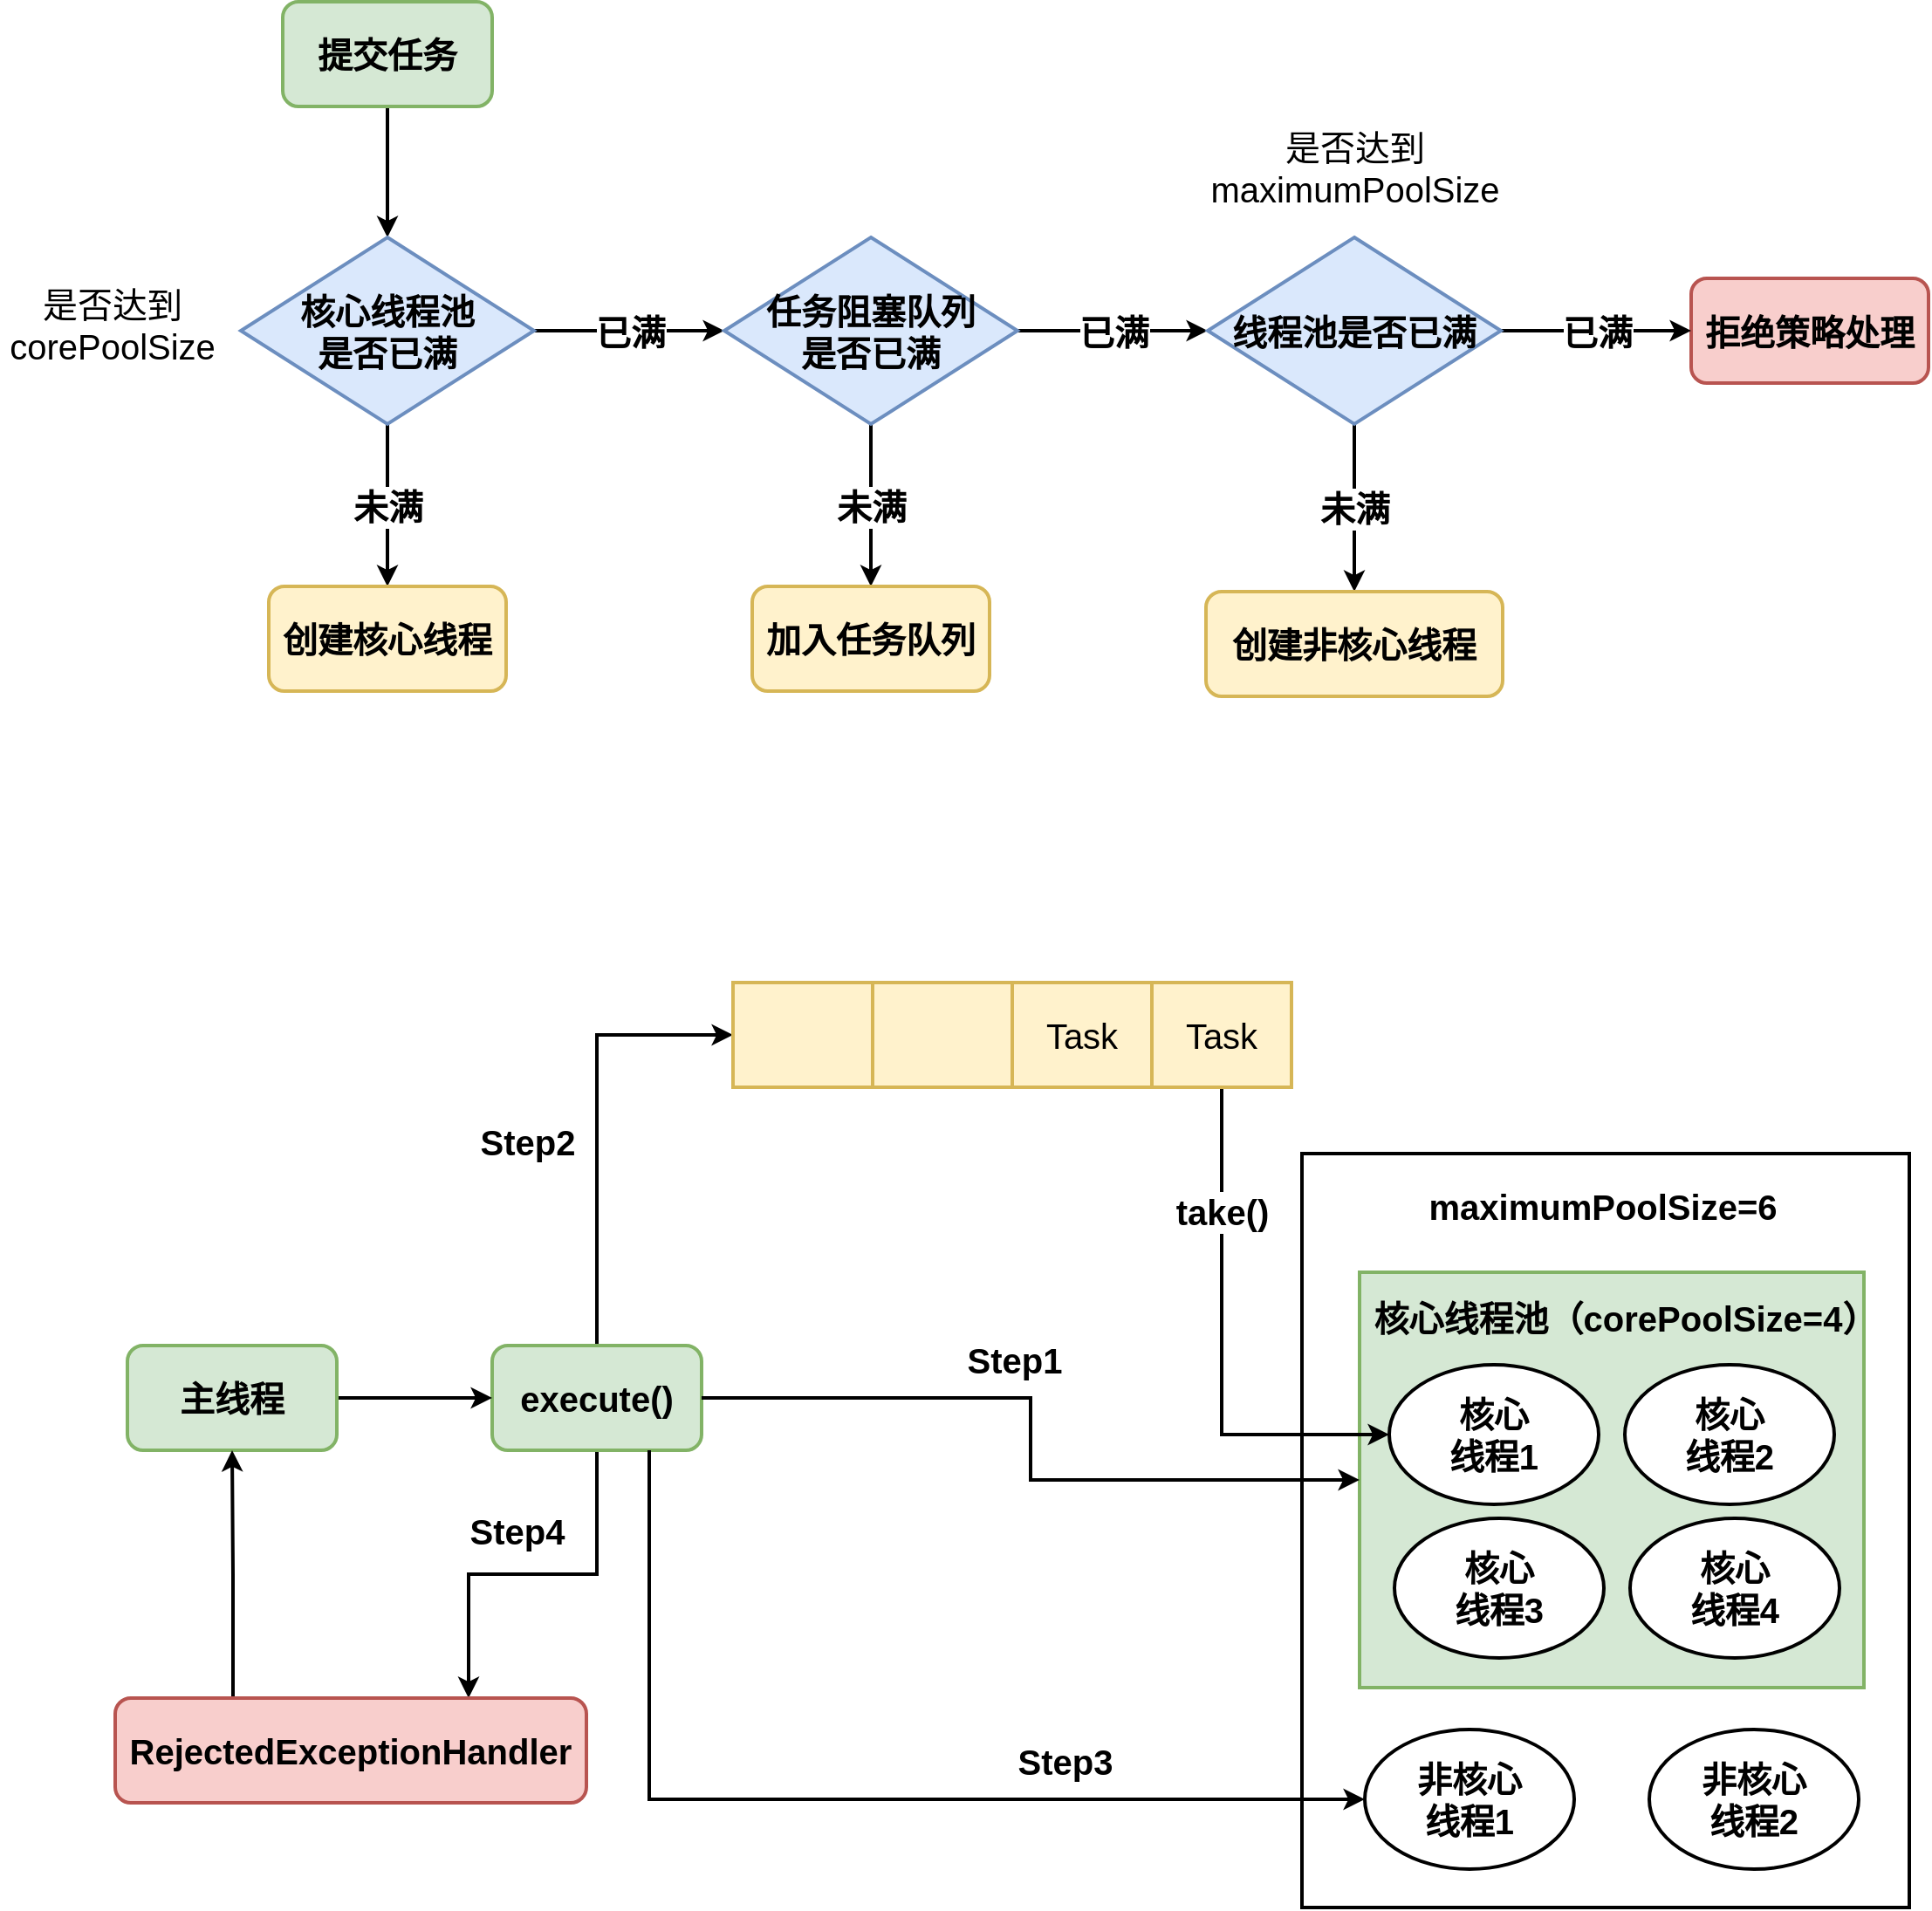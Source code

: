 <mxfile version="13.0.3" type="device"><diagram id="S-Y_yyb6QWxnijWM7Au8" name="第 1 页"><mxGraphModel dx="2774" dy="1223" grid="0" gridSize="10" guides="1" tooltips="1" connect="1" arrows="1" fold="1" page="0" pageScale="1" pageWidth="827" pageHeight="1169" background="#ffffff" math="0" shadow="0"><root><mxCell id="0"/><mxCell id="1" parent="0"/><mxCell id="dffz3lKJZLQxP9971va4-9" style="edgeStyle=orthogonalEdgeStyle;rounded=0;orthogonalLoop=1;jettySize=auto;html=1;exitX=0.5;exitY=1;exitDx=0;exitDy=0;fontSize=20;strokeWidth=2;fontStyle=1" edge="1" parent="1" source="dffz3lKJZLQxP9971va4-1" target="dffz3lKJZLQxP9971va4-3"><mxGeometry relative="1" as="geometry"/></mxCell><mxCell id="dffz3lKJZLQxP9971va4-1" value="提交任务" style="rounded=1;whiteSpace=wrap;html=1;fontSize=20;strokeWidth=2;fillColor=#d5e8d4;strokeColor=#82b366;fontStyle=1" vertex="1" parent="1"><mxGeometry x="90" y="250" width="120" height="60" as="geometry"/></mxCell><mxCell id="dffz3lKJZLQxP9971va4-2" value="拒绝策略处理" style="rounded=1;whiteSpace=wrap;html=1;fontSize=20;strokeWidth=2;fillColor=#f8cecc;strokeColor=#b85450;fontStyle=1" vertex="1" parent="1"><mxGeometry x="897" y="408.5" width="136" height="60" as="geometry"/></mxCell><mxCell id="dffz3lKJZLQxP9971va4-10" value="未满" style="edgeStyle=orthogonalEdgeStyle;rounded=0;orthogonalLoop=1;jettySize=auto;html=1;exitX=0.5;exitY=1;exitDx=0;exitDy=0;strokeWidth=2;fontSize=20;fontStyle=1" edge="1" parent="1" source="dffz3lKJZLQxP9971va4-3" target="dffz3lKJZLQxP9971va4-6"><mxGeometry relative="1" as="geometry"/></mxCell><mxCell id="dffz3lKJZLQxP9971va4-11" value="已满" style="edgeStyle=orthogonalEdgeStyle;rounded=0;orthogonalLoop=1;jettySize=auto;html=1;exitX=1;exitY=0.5;exitDx=0;exitDy=0;strokeWidth=2;fontSize=20;fontStyle=1" edge="1" parent="1" source="dffz3lKJZLQxP9971va4-3" target="dffz3lKJZLQxP9971va4-4"><mxGeometry relative="1" as="geometry"/></mxCell><mxCell id="dffz3lKJZLQxP9971va4-3" value="核心线程池&lt;br&gt;是否已满" style="rhombus;whiteSpace=wrap;html=1;strokeWidth=2;fontSize=20;fontStyle=1;fillColor=#dae8fc;strokeColor=#6c8ebf;" vertex="1" parent="1"><mxGeometry x="66" y="385" width="168" height="107" as="geometry"/></mxCell><mxCell id="dffz3lKJZLQxP9971va4-12" value="已满" style="edgeStyle=orthogonalEdgeStyle;rounded=0;orthogonalLoop=1;jettySize=auto;html=1;exitX=1;exitY=0.5;exitDx=0;exitDy=0;entryX=0;entryY=0.5;entryDx=0;entryDy=0;strokeWidth=2;fontSize=20;fontStyle=1" edge="1" parent="1" source="dffz3lKJZLQxP9971va4-4" target="dffz3lKJZLQxP9971va4-5"><mxGeometry relative="1" as="geometry"/></mxCell><mxCell id="dffz3lKJZLQxP9971va4-15" value="未满" style="edgeStyle=orthogonalEdgeStyle;rounded=0;orthogonalLoop=1;jettySize=auto;html=1;exitX=0.5;exitY=1;exitDx=0;exitDy=0;entryX=0.5;entryY=0;entryDx=0;entryDy=0;strokeWidth=2;fontSize=20;fontStyle=1" edge="1" parent="1" source="dffz3lKJZLQxP9971va4-4" target="dffz3lKJZLQxP9971va4-7"><mxGeometry relative="1" as="geometry"/></mxCell><mxCell id="dffz3lKJZLQxP9971va4-4" value="任务阻塞队列&lt;br&gt;是否已满" style="rhombus;whiteSpace=wrap;html=1;strokeWidth=2;fontSize=20;fontStyle=1;fillColor=#dae8fc;strokeColor=#6c8ebf;" vertex="1" parent="1"><mxGeometry x="343" y="385" width="168" height="107" as="geometry"/></mxCell><mxCell id="dffz3lKJZLQxP9971va4-13" value="已满" style="edgeStyle=orthogonalEdgeStyle;rounded=0;orthogonalLoop=1;jettySize=auto;html=1;exitX=1;exitY=0.5;exitDx=0;exitDy=0;strokeWidth=2;fontSize=20;fontStyle=1" edge="1" parent="1" source="dffz3lKJZLQxP9971va4-5" target="dffz3lKJZLQxP9971va4-2"><mxGeometry relative="1" as="geometry"/></mxCell><mxCell id="dffz3lKJZLQxP9971va4-14" value="未满" style="edgeStyle=orthogonalEdgeStyle;rounded=0;orthogonalLoop=1;jettySize=auto;html=1;exitX=0.5;exitY=1;exitDx=0;exitDy=0;strokeWidth=2;fontSize=20;fontStyle=1" edge="1" parent="1" source="dffz3lKJZLQxP9971va4-5" target="dffz3lKJZLQxP9971va4-8"><mxGeometry relative="1" as="geometry"/></mxCell><mxCell id="dffz3lKJZLQxP9971va4-5" value="线程池是否已满" style="rhombus;whiteSpace=wrap;html=1;strokeWidth=2;fontSize=20;fontStyle=1;fillColor=#dae8fc;strokeColor=#6c8ebf;" vertex="1" parent="1"><mxGeometry x="620" y="385" width="168" height="107" as="geometry"/></mxCell><mxCell id="dffz3lKJZLQxP9971va4-6" value="创建核心线程" style="rounded=1;whiteSpace=wrap;html=1;fontSize=20;strokeWidth=2;fontStyle=1;fillColor=#fff2cc;strokeColor=#d6b656;" vertex="1" parent="1"><mxGeometry x="82" y="585" width="136" height="60" as="geometry"/></mxCell><mxCell id="dffz3lKJZLQxP9971va4-7" value="加入任务队列" style="rounded=1;whiteSpace=wrap;html=1;fontSize=20;strokeWidth=2;fontStyle=1;fillColor=#fff2cc;strokeColor=#d6b656;" vertex="1" parent="1"><mxGeometry x="359" y="585" width="136" height="60" as="geometry"/></mxCell><mxCell id="dffz3lKJZLQxP9971va4-8" value="创建非核心线程" style="rounded=1;whiteSpace=wrap;html=1;fontSize=20;strokeWidth=2;fontStyle=1;fillColor=#fff2cc;strokeColor=#d6b656;" vertex="1" parent="1"><mxGeometry x="619" y="588" width="170" height="60" as="geometry"/></mxCell><mxCell id="dffz3lKJZLQxP9971va4-16" value="是否达到&lt;br&gt;corePoolSize" style="text;html=1;align=center;verticalAlign=middle;resizable=0;points=[];autosize=1;fontSize=20;" vertex="1" parent="1"><mxGeometry x="-72" y="408.5" width="128" height="52" as="geometry"/></mxCell><mxCell id="dffz3lKJZLQxP9971va4-17" value="是否达到&lt;br&gt;maximumPoolSize" style="text;html=1;align=center;verticalAlign=middle;resizable=0;points=[];autosize=1;fontSize=20;" vertex="1" parent="1"><mxGeometry x="616" y="319" width="176" height="52" as="geometry"/></mxCell><mxCell id="dffz3lKJZLQxP9971va4-38" style="edgeStyle=orthogonalEdgeStyle;rounded=0;orthogonalLoop=1;jettySize=auto;html=1;exitX=0.5;exitY=0;exitDx=0;exitDy=0;entryX=0;entryY=0.5;entryDx=0;entryDy=0;strokeWidth=2;fontSize=20;" edge="1" parent="1" source="dffz3lKJZLQxP9971va4-18" target="dffz3lKJZLQxP9971va4-31"><mxGeometry relative="1" as="geometry"/></mxCell><mxCell id="dffz3lKJZLQxP9971va4-47" style="edgeStyle=orthogonalEdgeStyle;rounded=0;orthogonalLoop=1;jettySize=auto;html=1;exitX=0.5;exitY=1;exitDx=0;exitDy=0;entryX=0.75;entryY=0;entryDx=0;entryDy=0;strokeWidth=2;fontSize=20;" edge="1" parent="1" source="dffz3lKJZLQxP9971va4-18" target="dffz3lKJZLQxP9971va4-46"><mxGeometry relative="1" as="geometry"/></mxCell><mxCell id="dffz3lKJZLQxP9971va4-18" value="execute()" style="rounded=1;whiteSpace=wrap;html=1;fontSize=20;strokeWidth=2;fillColor=#d5e8d4;strokeColor=#82b366;fontStyle=1" vertex="1" parent="1"><mxGeometry x="210" y="1020" width="120" height="60" as="geometry"/></mxCell><mxCell id="dffz3lKJZLQxP9971va4-20" value="" style="rounded=0;whiteSpace=wrap;html=1;strokeWidth=2;fontSize=20;" vertex="1" parent="1"><mxGeometry x="674" y="910" width="348" height="432" as="geometry"/></mxCell><mxCell id="dffz3lKJZLQxP9971va4-21" value="" style="rounded=0;whiteSpace=wrap;html=1;strokeWidth=2;fontSize=20;fillColor=#d5e8d4;strokeColor=#82b366;" vertex="1" parent="1"><mxGeometry x="707" y="978" width="289" height="238" as="geometry"/></mxCell><mxCell id="dffz3lKJZLQxP9971va4-22" value="maximumPoolSize=6" style="text;html=1;align=center;verticalAlign=middle;resizable=0;points=[];autosize=1;fontSize=20;fontStyle=1" vertex="1" parent="1"><mxGeometry x="741" y="926" width="210" height="28" as="geometry"/></mxCell><mxCell id="dffz3lKJZLQxP9971va4-23" value="核心线程池（corePoolSize=4）" style="text;html=1;align=center;verticalAlign=middle;resizable=0;points=[];autosize=1;fontSize=20;fontStyle=1" vertex="1" parent="1"><mxGeometry x="710" y="990" width="298" height="28" as="geometry"/></mxCell><mxCell id="dffz3lKJZLQxP9971va4-25" value="核心&lt;br&gt;线程1" style="ellipse;whiteSpace=wrap;html=1;strokeWidth=2;fontSize=20;fontStyle=1" vertex="1" parent="1"><mxGeometry x="724" y="1031" width="120" height="80" as="geometry"/></mxCell><mxCell id="dffz3lKJZLQxP9971va4-26" value="核心&lt;br&gt;线程2" style="ellipse;whiteSpace=wrap;html=1;strokeWidth=2;fontSize=20;fontStyle=1" vertex="1" parent="1"><mxGeometry x="859" y="1031" width="120" height="80" as="geometry"/></mxCell><mxCell id="dffz3lKJZLQxP9971va4-27" value="核心&lt;br&gt;线程3" style="ellipse;whiteSpace=wrap;html=1;strokeWidth=2;fontSize=20;fontStyle=1" vertex="1" parent="1"><mxGeometry x="727" y="1119" width="120" height="80" as="geometry"/></mxCell><mxCell id="dffz3lKJZLQxP9971va4-28" value="核心&lt;br&gt;线程4" style="ellipse;whiteSpace=wrap;html=1;strokeWidth=2;fontSize=20;fontStyle=1" vertex="1" parent="1"><mxGeometry x="862" y="1119" width="120" height="80" as="geometry"/></mxCell><mxCell id="dffz3lKJZLQxP9971va4-29" value="非核心&lt;br&gt;线程1" style="ellipse;whiteSpace=wrap;html=1;strokeWidth=2;fontSize=20;fontStyle=1" vertex="1" parent="1"><mxGeometry x="710" y="1240" width="120" height="80" as="geometry"/></mxCell><mxCell id="dffz3lKJZLQxP9971va4-30" value="非核心&lt;br&gt;线程2" style="ellipse;whiteSpace=wrap;html=1;strokeWidth=2;fontSize=20;fontStyle=1" vertex="1" parent="1"><mxGeometry x="873" y="1240" width="120" height="80" as="geometry"/></mxCell><mxCell id="dffz3lKJZLQxP9971va4-31" value="" style="rounded=0;whiteSpace=wrap;html=1;strokeWidth=2;fontSize=20;fillColor=#fff2cc;strokeColor=#d6b656;" vertex="1" parent="1"><mxGeometry x="348" y="812" width="80" height="60" as="geometry"/></mxCell><mxCell id="dffz3lKJZLQxP9971va4-32" value="" style="rounded=0;whiteSpace=wrap;html=1;strokeWidth=2;fontSize=20;fillColor=#fff2cc;strokeColor=#d6b656;" vertex="1" parent="1"><mxGeometry x="428" y="812" width="80" height="60" as="geometry"/></mxCell><mxCell id="dffz3lKJZLQxP9971va4-34" value="Task" style="rounded=0;whiteSpace=wrap;html=1;strokeWidth=2;fontSize=20;fillColor=#fff2cc;strokeColor=#d6b656;" vertex="1" parent="1"><mxGeometry x="508" y="812" width="80" height="60" as="geometry"/></mxCell><mxCell id="dffz3lKJZLQxP9971va4-37" value="take()" style="edgeStyle=orthogonalEdgeStyle;rounded=0;orthogonalLoop=1;jettySize=auto;html=1;exitX=0.5;exitY=1;exitDx=0;exitDy=0;entryX=0;entryY=0.5;entryDx=0;entryDy=0;strokeWidth=2;fontSize=20;fontStyle=1" edge="1" parent="1" source="dffz3lKJZLQxP9971va4-35" target="dffz3lKJZLQxP9971va4-25"><mxGeometry x="-0.523" relative="1" as="geometry"><mxPoint as="offset"/></mxGeometry></mxCell><mxCell id="dffz3lKJZLQxP9971va4-35" value="Task" style="rounded=0;whiteSpace=wrap;html=1;strokeWidth=2;fontSize=20;fillColor=#fff2cc;strokeColor=#d6b656;" vertex="1" parent="1"><mxGeometry x="588" y="812" width="80" height="60" as="geometry"/></mxCell><mxCell id="dffz3lKJZLQxP9971va4-39" style="rounded=0;orthogonalLoop=1;jettySize=auto;html=1;exitX=1;exitY=0.5;exitDx=0;exitDy=0;strokeWidth=2;fontSize=20;edgeStyle=orthogonalEdgeStyle;" edge="1" parent="1" source="dffz3lKJZLQxP9971va4-18" target="dffz3lKJZLQxP9971va4-21"><mxGeometry relative="1" as="geometry"/></mxCell><mxCell id="dffz3lKJZLQxP9971va4-40" value="Step1" style="text;html=1;align=center;verticalAlign=middle;resizable=0;points=[];autosize=1;fontSize=20;fontStyle=1" vertex="1" parent="1"><mxGeometry x="477" y="1014" width="64" height="28" as="geometry"/></mxCell><mxCell id="dffz3lKJZLQxP9971va4-41" value="Step2" style="text;html=1;align=center;verticalAlign=middle;resizable=0;points=[];autosize=1;fontSize=20;fontStyle=1" vertex="1" parent="1"><mxGeometry x="198" y="889" width="64" height="28" as="geometry"/></mxCell><mxCell id="dffz3lKJZLQxP9971va4-42" style="rounded=0;orthogonalLoop=1;jettySize=auto;html=1;exitX=0.75;exitY=1;exitDx=0;exitDy=0;entryX=0;entryY=0.5;entryDx=0;entryDy=0;strokeWidth=2;fontSize=20;edgeStyle=orthogonalEdgeStyle;" edge="1" parent="1" source="dffz3lKJZLQxP9971va4-18" target="dffz3lKJZLQxP9971va4-29"><mxGeometry relative="1" as="geometry"/></mxCell><mxCell id="dffz3lKJZLQxP9971va4-43" value="Step3" style="text;html=1;align=center;verticalAlign=middle;resizable=0;points=[];autosize=1;fontSize=20;fontStyle=1" vertex="1" parent="1"><mxGeometry x="506" y="1244" width="64" height="28" as="geometry"/></mxCell><mxCell id="dffz3lKJZLQxP9971va4-45" style="edgeStyle=orthogonalEdgeStyle;rounded=0;orthogonalLoop=1;jettySize=auto;html=1;exitX=1;exitY=0.5;exitDx=0;exitDy=0;entryX=0;entryY=0.5;entryDx=0;entryDy=0;strokeWidth=2;fontSize=20;" edge="1" parent="1" source="dffz3lKJZLQxP9971va4-44" target="dffz3lKJZLQxP9971va4-18"><mxGeometry relative="1" as="geometry"/></mxCell><mxCell id="dffz3lKJZLQxP9971va4-44" value="主线程" style="rounded=1;whiteSpace=wrap;html=1;fontSize=20;strokeWidth=2;fillColor=#d5e8d4;strokeColor=#82b366;fontStyle=1" vertex="1" parent="1"><mxGeometry x="1" y="1020" width="120" height="60" as="geometry"/></mxCell><mxCell id="dffz3lKJZLQxP9971va4-49" style="edgeStyle=orthogonalEdgeStyle;rounded=0;orthogonalLoop=1;jettySize=auto;html=1;exitX=0.25;exitY=0;exitDx=0;exitDy=0;strokeWidth=2;fontSize=20;" edge="1" parent="1" source="dffz3lKJZLQxP9971va4-46" target="dffz3lKJZLQxP9971va4-44"><mxGeometry relative="1" as="geometry"/></mxCell><mxCell id="dffz3lKJZLQxP9971va4-46" value="RejectedExceptionHandler" style="rounded=1;whiteSpace=wrap;html=1;fontSize=20;strokeWidth=2;fillColor=#f8cecc;strokeColor=#b85450;fontStyle=1" vertex="1" parent="1"><mxGeometry x="-6" y="1222" width="270" height="60" as="geometry"/></mxCell><mxCell id="dffz3lKJZLQxP9971va4-48" value="Step4" style="text;html=1;align=center;verticalAlign=middle;resizable=0;points=[];autosize=1;fontSize=20;fontStyle=1" vertex="1" parent="1"><mxGeometry x="192" y="1112" width="64" height="28" as="geometry"/></mxCell></root></mxGraphModel></diagram></mxfile>
